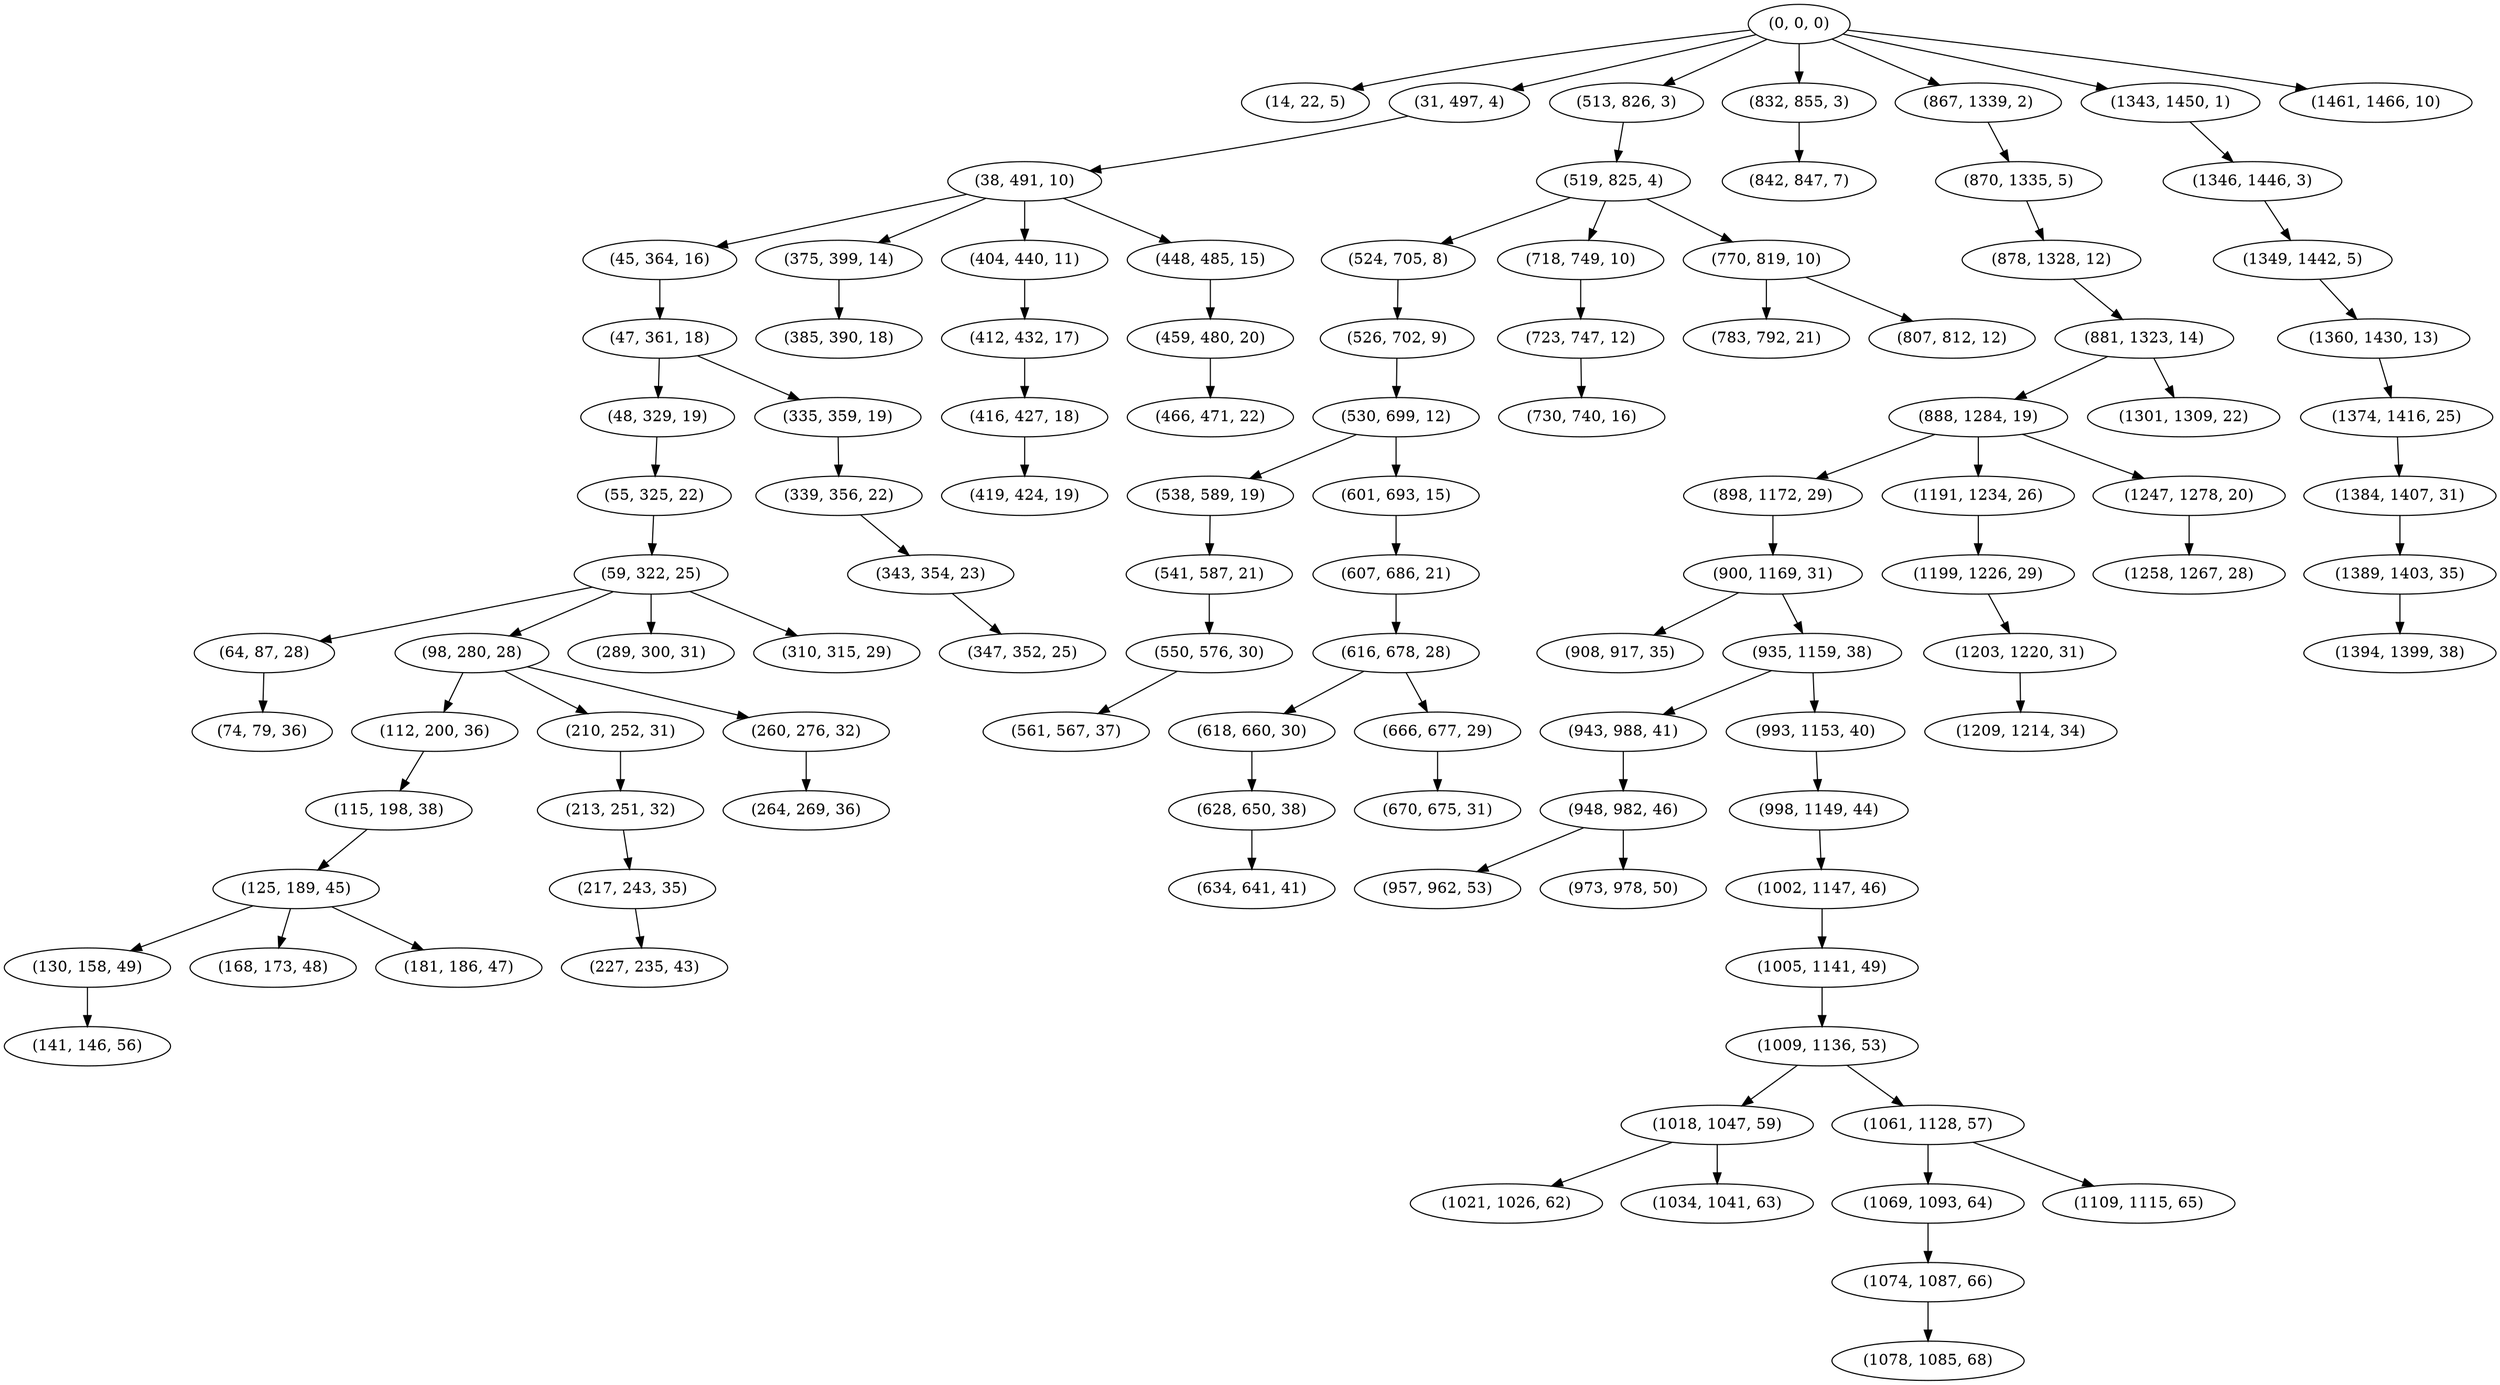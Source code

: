 digraph tree {
    "(0, 0, 0)";
    "(14, 22, 5)";
    "(31, 497, 4)";
    "(38, 491, 10)";
    "(45, 364, 16)";
    "(47, 361, 18)";
    "(48, 329, 19)";
    "(55, 325, 22)";
    "(59, 322, 25)";
    "(64, 87, 28)";
    "(74, 79, 36)";
    "(98, 280, 28)";
    "(112, 200, 36)";
    "(115, 198, 38)";
    "(125, 189, 45)";
    "(130, 158, 49)";
    "(141, 146, 56)";
    "(168, 173, 48)";
    "(181, 186, 47)";
    "(210, 252, 31)";
    "(213, 251, 32)";
    "(217, 243, 35)";
    "(227, 235, 43)";
    "(260, 276, 32)";
    "(264, 269, 36)";
    "(289, 300, 31)";
    "(310, 315, 29)";
    "(335, 359, 19)";
    "(339, 356, 22)";
    "(343, 354, 23)";
    "(347, 352, 25)";
    "(375, 399, 14)";
    "(385, 390, 18)";
    "(404, 440, 11)";
    "(412, 432, 17)";
    "(416, 427, 18)";
    "(419, 424, 19)";
    "(448, 485, 15)";
    "(459, 480, 20)";
    "(466, 471, 22)";
    "(513, 826, 3)";
    "(519, 825, 4)";
    "(524, 705, 8)";
    "(526, 702, 9)";
    "(530, 699, 12)";
    "(538, 589, 19)";
    "(541, 587, 21)";
    "(550, 576, 30)";
    "(561, 567, 37)";
    "(601, 693, 15)";
    "(607, 686, 21)";
    "(616, 678, 28)";
    "(618, 660, 30)";
    "(628, 650, 38)";
    "(634, 641, 41)";
    "(666, 677, 29)";
    "(670, 675, 31)";
    "(718, 749, 10)";
    "(723, 747, 12)";
    "(730, 740, 16)";
    "(770, 819, 10)";
    "(783, 792, 21)";
    "(807, 812, 12)";
    "(832, 855, 3)";
    "(842, 847, 7)";
    "(867, 1339, 2)";
    "(870, 1335, 5)";
    "(878, 1328, 12)";
    "(881, 1323, 14)";
    "(888, 1284, 19)";
    "(898, 1172, 29)";
    "(900, 1169, 31)";
    "(908, 917, 35)";
    "(935, 1159, 38)";
    "(943, 988, 41)";
    "(948, 982, 46)";
    "(957, 962, 53)";
    "(973, 978, 50)";
    "(993, 1153, 40)";
    "(998, 1149, 44)";
    "(1002, 1147, 46)";
    "(1005, 1141, 49)";
    "(1009, 1136, 53)";
    "(1018, 1047, 59)";
    "(1021, 1026, 62)";
    "(1034, 1041, 63)";
    "(1061, 1128, 57)";
    "(1069, 1093, 64)";
    "(1074, 1087, 66)";
    "(1078, 1085, 68)";
    "(1109, 1115, 65)";
    "(1191, 1234, 26)";
    "(1199, 1226, 29)";
    "(1203, 1220, 31)";
    "(1209, 1214, 34)";
    "(1247, 1278, 20)";
    "(1258, 1267, 28)";
    "(1301, 1309, 22)";
    "(1343, 1450, 1)";
    "(1346, 1446, 3)";
    "(1349, 1442, 5)";
    "(1360, 1430, 13)";
    "(1374, 1416, 25)";
    "(1384, 1407, 31)";
    "(1389, 1403, 35)";
    "(1394, 1399, 38)";
    "(1461, 1466, 10)";
    "(0, 0, 0)" -> "(14, 22, 5)";
    "(0, 0, 0)" -> "(31, 497, 4)";
    "(0, 0, 0)" -> "(513, 826, 3)";
    "(0, 0, 0)" -> "(832, 855, 3)";
    "(0, 0, 0)" -> "(867, 1339, 2)";
    "(0, 0, 0)" -> "(1343, 1450, 1)";
    "(0, 0, 0)" -> "(1461, 1466, 10)";
    "(31, 497, 4)" -> "(38, 491, 10)";
    "(38, 491, 10)" -> "(45, 364, 16)";
    "(38, 491, 10)" -> "(375, 399, 14)";
    "(38, 491, 10)" -> "(404, 440, 11)";
    "(38, 491, 10)" -> "(448, 485, 15)";
    "(45, 364, 16)" -> "(47, 361, 18)";
    "(47, 361, 18)" -> "(48, 329, 19)";
    "(47, 361, 18)" -> "(335, 359, 19)";
    "(48, 329, 19)" -> "(55, 325, 22)";
    "(55, 325, 22)" -> "(59, 322, 25)";
    "(59, 322, 25)" -> "(64, 87, 28)";
    "(59, 322, 25)" -> "(98, 280, 28)";
    "(59, 322, 25)" -> "(289, 300, 31)";
    "(59, 322, 25)" -> "(310, 315, 29)";
    "(64, 87, 28)" -> "(74, 79, 36)";
    "(98, 280, 28)" -> "(112, 200, 36)";
    "(98, 280, 28)" -> "(210, 252, 31)";
    "(98, 280, 28)" -> "(260, 276, 32)";
    "(112, 200, 36)" -> "(115, 198, 38)";
    "(115, 198, 38)" -> "(125, 189, 45)";
    "(125, 189, 45)" -> "(130, 158, 49)";
    "(125, 189, 45)" -> "(168, 173, 48)";
    "(125, 189, 45)" -> "(181, 186, 47)";
    "(130, 158, 49)" -> "(141, 146, 56)";
    "(210, 252, 31)" -> "(213, 251, 32)";
    "(213, 251, 32)" -> "(217, 243, 35)";
    "(217, 243, 35)" -> "(227, 235, 43)";
    "(260, 276, 32)" -> "(264, 269, 36)";
    "(335, 359, 19)" -> "(339, 356, 22)";
    "(339, 356, 22)" -> "(343, 354, 23)";
    "(343, 354, 23)" -> "(347, 352, 25)";
    "(375, 399, 14)" -> "(385, 390, 18)";
    "(404, 440, 11)" -> "(412, 432, 17)";
    "(412, 432, 17)" -> "(416, 427, 18)";
    "(416, 427, 18)" -> "(419, 424, 19)";
    "(448, 485, 15)" -> "(459, 480, 20)";
    "(459, 480, 20)" -> "(466, 471, 22)";
    "(513, 826, 3)" -> "(519, 825, 4)";
    "(519, 825, 4)" -> "(524, 705, 8)";
    "(519, 825, 4)" -> "(718, 749, 10)";
    "(519, 825, 4)" -> "(770, 819, 10)";
    "(524, 705, 8)" -> "(526, 702, 9)";
    "(526, 702, 9)" -> "(530, 699, 12)";
    "(530, 699, 12)" -> "(538, 589, 19)";
    "(530, 699, 12)" -> "(601, 693, 15)";
    "(538, 589, 19)" -> "(541, 587, 21)";
    "(541, 587, 21)" -> "(550, 576, 30)";
    "(550, 576, 30)" -> "(561, 567, 37)";
    "(601, 693, 15)" -> "(607, 686, 21)";
    "(607, 686, 21)" -> "(616, 678, 28)";
    "(616, 678, 28)" -> "(618, 660, 30)";
    "(616, 678, 28)" -> "(666, 677, 29)";
    "(618, 660, 30)" -> "(628, 650, 38)";
    "(628, 650, 38)" -> "(634, 641, 41)";
    "(666, 677, 29)" -> "(670, 675, 31)";
    "(718, 749, 10)" -> "(723, 747, 12)";
    "(723, 747, 12)" -> "(730, 740, 16)";
    "(770, 819, 10)" -> "(783, 792, 21)";
    "(770, 819, 10)" -> "(807, 812, 12)";
    "(832, 855, 3)" -> "(842, 847, 7)";
    "(867, 1339, 2)" -> "(870, 1335, 5)";
    "(870, 1335, 5)" -> "(878, 1328, 12)";
    "(878, 1328, 12)" -> "(881, 1323, 14)";
    "(881, 1323, 14)" -> "(888, 1284, 19)";
    "(881, 1323, 14)" -> "(1301, 1309, 22)";
    "(888, 1284, 19)" -> "(898, 1172, 29)";
    "(888, 1284, 19)" -> "(1191, 1234, 26)";
    "(888, 1284, 19)" -> "(1247, 1278, 20)";
    "(898, 1172, 29)" -> "(900, 1169, 31)";
    "(900, 1169, 31)" -> "(908, 917, 35)";
    "(900, 1169, 31)" -> "(935, 1159, 38)";
    "(935, 1159, 38)" -> "(943, 988, 41)";
    "(935, 1159, 38)" -> "(993, 1153, 40)";
    "(943, 988, 41)" -> "(948, 982, 46)";
    "(948, 982, 46)" -> "(957, 962, 53)";
    "(948, 982, 46)" -> "(973, 978, 50)";
    "(993, 1153, 40)" -> "(998, 1149, 44)";
    "(998, 1149, 44)" -> "(1002, 1147, 46)";
    "(1002, 1147, 46)" -> "(1005, 1141, 49)";
    "(1005, 1141, 49)" -> "(1009, 1136, 53)";
    "(1009, 1136, 53)" -> "(1018, 1047, 59)";
    "(1009, 1136, 53)" -> "(1061, 1128, 57)";
    "(1018, 1047, 59)" -> "(1021, 1026, 62)";
    "(1018, 1047, 59)" -> "(1034, 1041, 63)";
    "(1061, 1128, 57)" -> "(1069, 1093, 64)";
    "(1061, 1128, 57)" -> "(1109, 1115, 65)";
    "(1069, 1093, 64)" -> "(1074, 1087, 66)";
    "(1074, 1087, 66)" -> "(1078, 1085, 68)";
    "(1191, 1234, 26)" -> "(1199, 1226, 29)";
    "(1199, 1226, 29)" -> "(1203, 1220, 31)";
    "(1203, 1220, 31)" -> "(1209, 1214, 34)";
    "(1247, 1278, 20)" -> "(1258, 1267, 28)";
    "(1343, 1450, 1)" -> "(1346, 1446, 3)";
    "(1346, 1446, 3)" -> "(1349, 1442, 5)";
    "(1349, 1442, 5)" -> "(1360, 1430, 13)";
    "(1360, 1430, 13)" -> "(1374, 1416, 25)";
    "(1374, 1416, 25)" -> "(1384, 1407, 31)";
    "(1384, 1407, 31)" -> "(1389, 1403, 35)";
    "(1389, 1403, 35)" -> "(1394, 1399, 38)";
}
